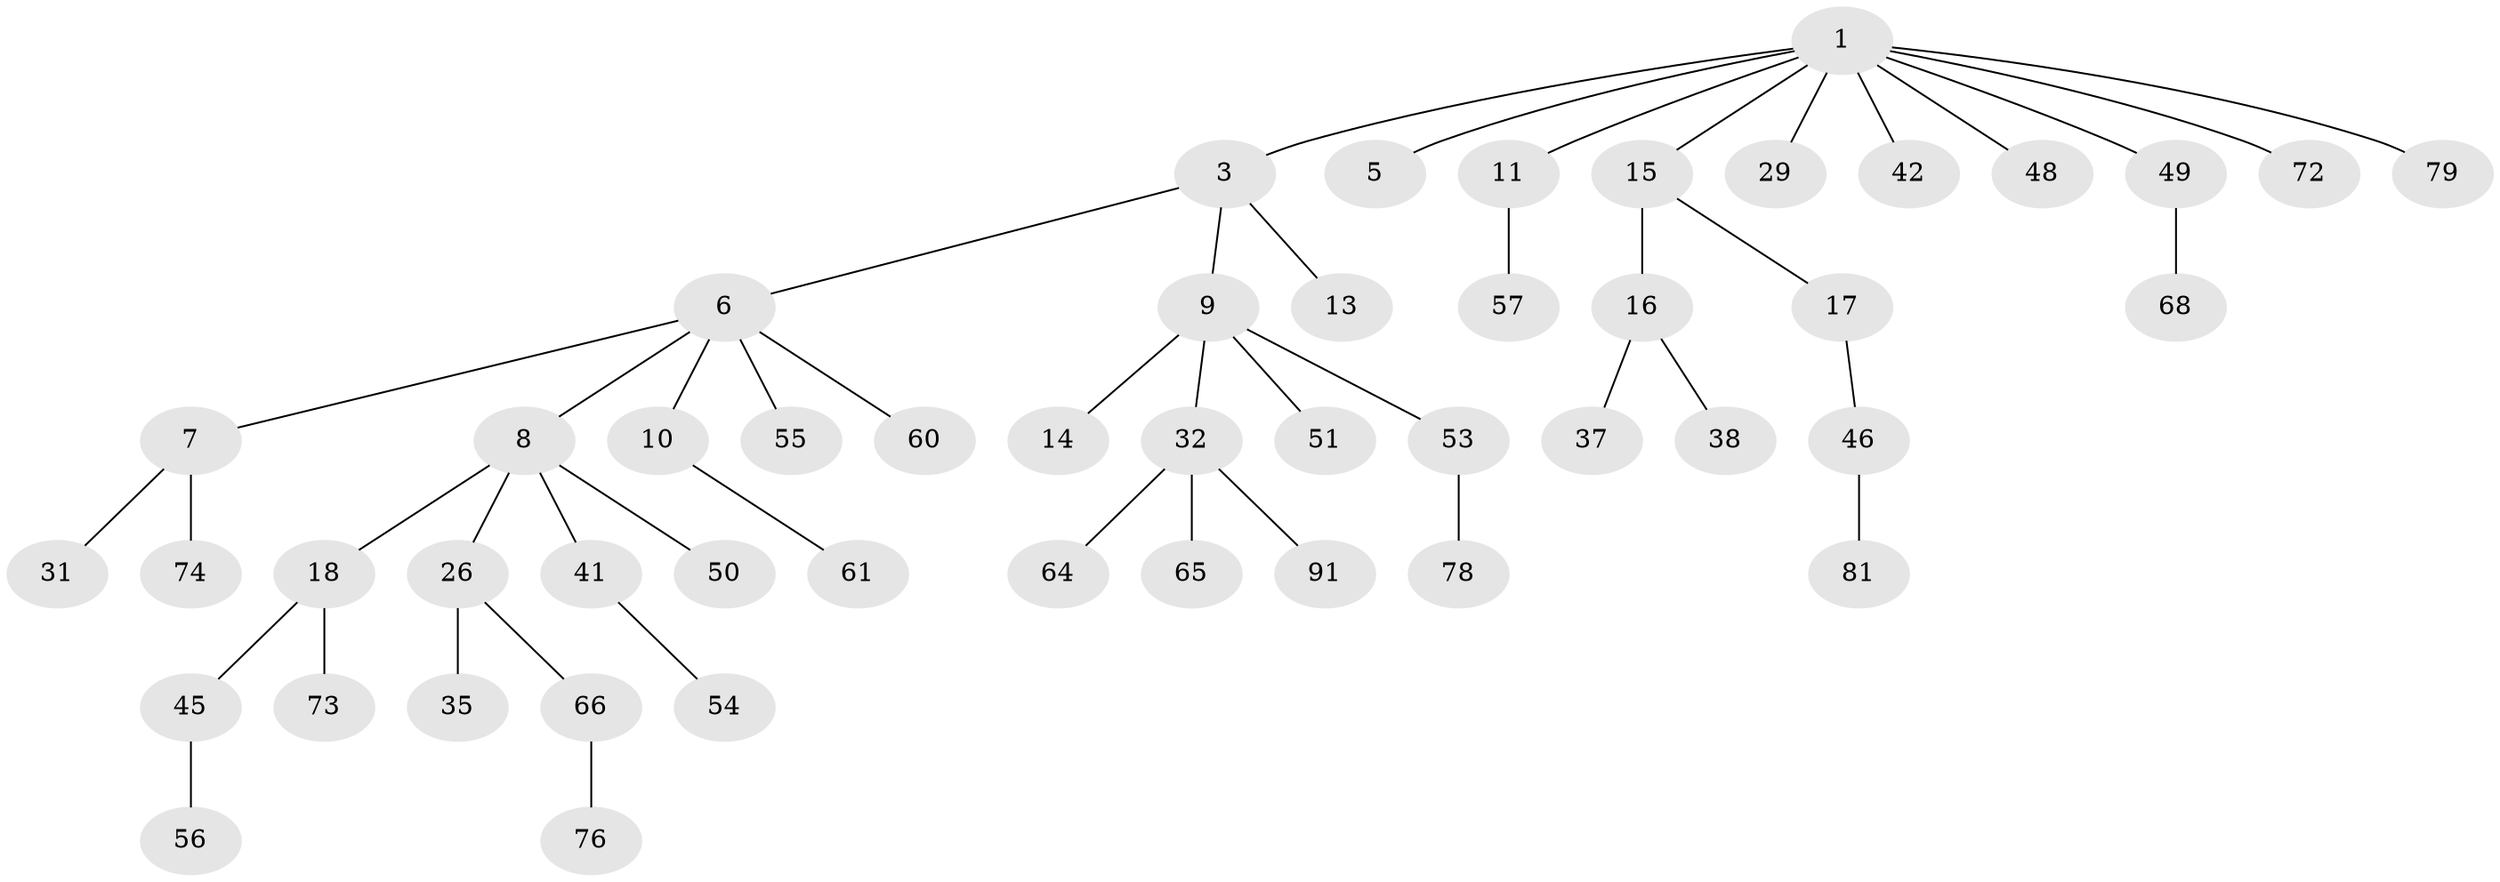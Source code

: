 // original degree distribution, {8: 0.01020408163265306, 5: 0.030612244897959183, 4: 0.08163265306122448, 3: 0.11224489795918367, 1: 0.5408163265306123, 7: 0.01020408163265306, 6: 0.01020408163265306, 2: 0.20408163265306123}
// Generated by graph-tools (version 1.1) at 2025/15/03/09/25 04:15:36]
// undirected, 49 vertices, 48 edges
graph export_dot {
graph [start="1"]
  node [color=gray90,style=filled];
  1 [super="+4+2"];
  3;
  5;
  6 [super="+62"];
  7 [super="+24+19"];
  8 [super="+12+44+94+23"];
  9 [super="+59+95+20"];
  10;
  11;
  13;
  14 [super="+21+84"];
  15;
  16 [super="+34+25"];
  17;
  18 [super="+67+98+22"];
  26 [super="+43"];
  29 [super="+90"];
  31;
  32;
  35 [super="+40"];
  37;
  38;
  41;
  42;
  45;
  46;
  48;
  49 [super="+52"];
  50;
  51;
  53;
  54;
  55;
  56 [super="+83"];
  57;
  60 [super="+69"];
  61 [super="+97"];
  64;
  65;
  66;
  68;
  72;
  73;
  74 [super="+93"];
  76;
  78;
  79;
  81;
  91;
  1 -- 5;
  1 -- 11;
  1 -- 15;
  1 -- 29;
  1 -- 49;
  1 -- 79;
  1 -- 42;
  1 -- 48;
  1 -- 72;
  1 -- 3;
  3 -- 6;
  3 -- 9;
  3 -- 13;
  6 -- 7;
  6 -- 8;
  6 -- 10;
  6 -- 55;
  6 -- 60;
  7 -- 74;
  7 -- 31;
  8 -- 41;
  8 -- 18;
  8 -- 50;
  8 -- 26;
  9 -- 14;
  9 -- 32;
  9 -- 51;
  9 -- 53;
  10 -- 61;
  11 -- 57;
  15 -- 16;
  15 -- 17;
  16 -- 37;
  16 -- 38;
  17 -- 46;
  18 -- 73;
  18 -- 45;
  26 -- 35;
  26 -- 66;
  32 -- 64;
  32 -- 65;
  32 -- 91;
  41 -- 54;
  45 -- 56;
  46 -- 81;
  49 -- 68;
  53 -- 78;
  66 -- 76;
}
